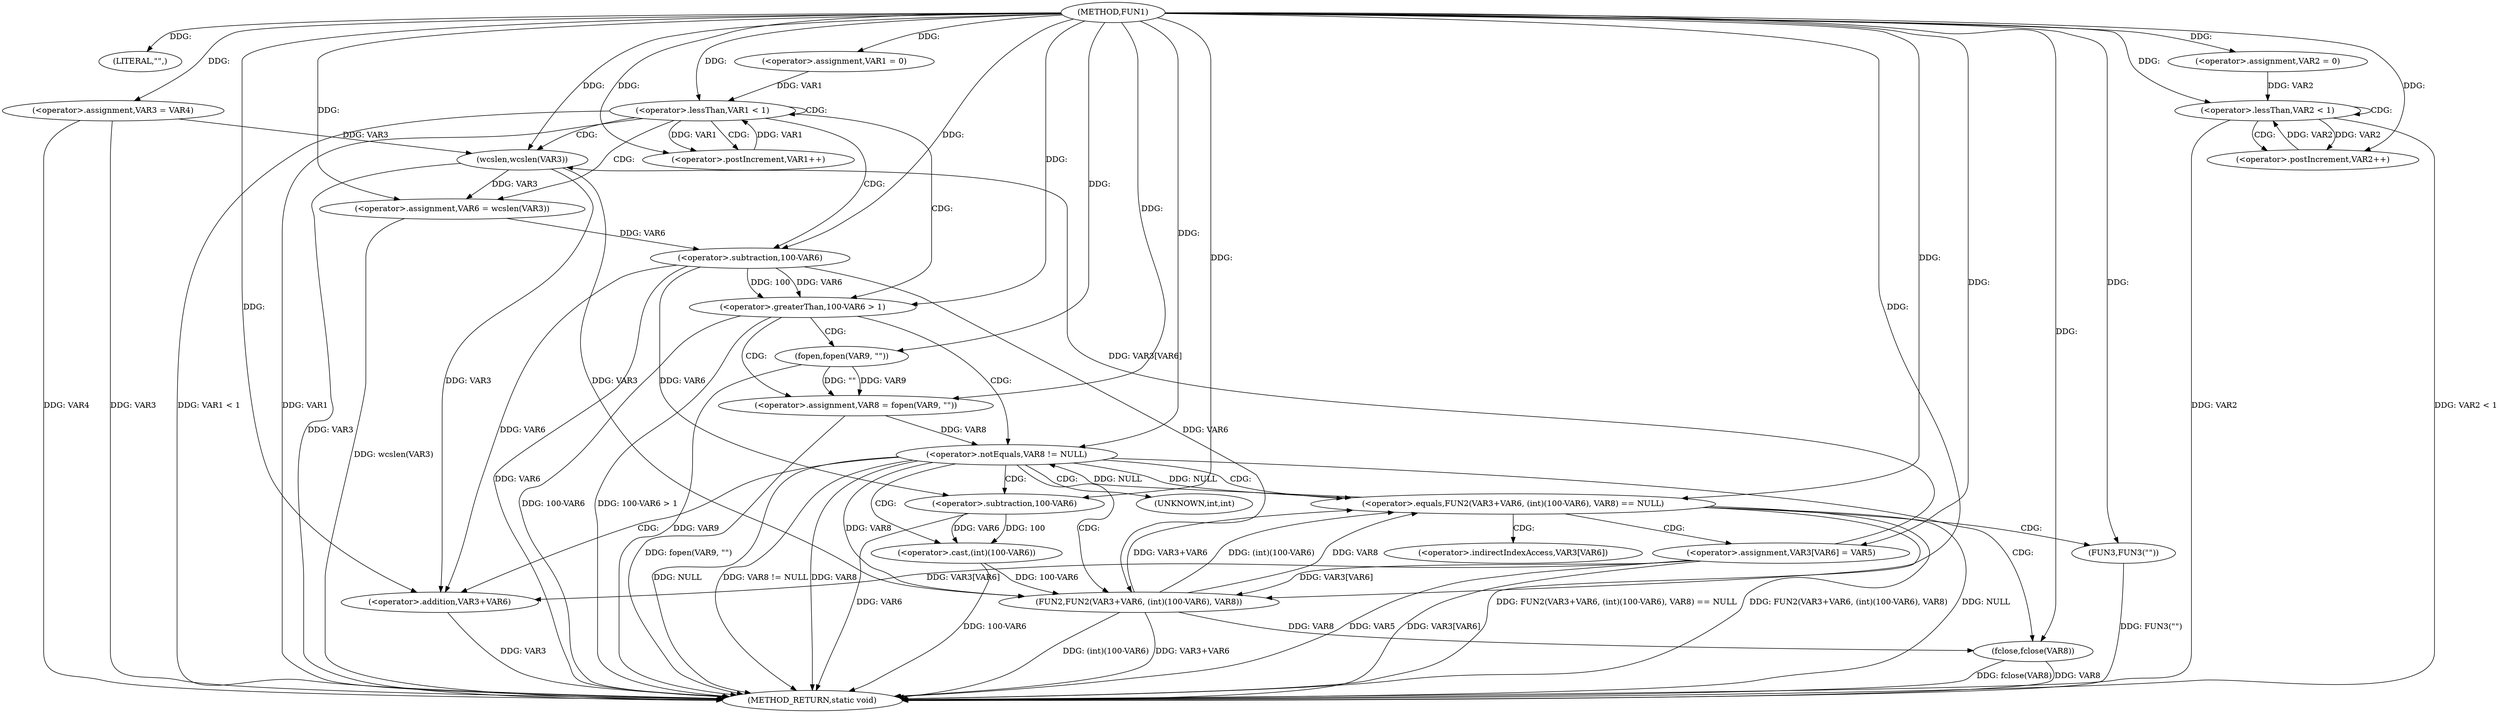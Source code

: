digraph FUN1 {  
"1000100" [label = "(METHOD,FUN1)" ]
"1000176" [label = "(METHOD_RETURN,static void)" ]
"1000105" [label = "(LITERAL,\"\",)" ]
"1000106" [label = "(<operator>.assignment,VAR3 = VAR4)" ]
"1000110" [label = "(<operator>.assignment,VAR1 = 0)" ]
"1000113" [label = "(<operator>.lessThan,VAR1 < 1)" ]
"1000116" [label = "(<operator>.postIncrement,VAR1++)" ]
"1000121" [label = "(<operator>.assignment,VAR6 = wcslen(VAR3))" ]
"1000123" [label = "(wcslen,wcslen(VAR3))" ]
"1000127" [label = "(<operator>.greaterThan,100-VAR6 > 1)" ]
"1000128" [label = "(<operator>.subtraction,100-VAR6)" ]
"1000133" [label = "(<operator>.assignment,VAR8 = fopen(VAR9, \"\"))" ]
"1000135" [label = "(fopen,fopen(VAR9, \"\"))" ]
"1000139" [label = "(<operator>.notEquals,VAR8 != NULL)" ]
"1000144" [label = "(<operator>.equals,FUN2(VAR3+VAR6, (int)(100-VAR6), VAR8) == NULL)" ]
"1000145" [label = "(FUN2,FUN2(VAR3+VAR6, (int)(100-VAR6), VAR8))" ]
"1000146" [label = "(<operator>.addition,VAR3+VAR6)" ]
"1000149" [label = "(<operator>.cast,(int)(100-VAR6))" ]
"1000151" [label = "(<operator>.subtraction,100-VAR6)" ]
"1000157" [label = "(FUN3,FUN3(\"\"))" ]
"1000159" [label = "(<operator>.assignment,VAR3[VAR6] = VAR5)" ]
"1000164" [label = "(fclose,fclose(VAR8))" ]
"1000167" [label = "(<operator>.assignment,VAR2 = 0)" ]
"1000170" [label = "(<operator>.lessThan,VAR2 < 1)" ]
"1000173" [label = "(<operator>.postIncrement,VAR2++)" ]
"1000150" [label = "(UNKNOWN,int,int)" ]
"1000160" [label = "(<operator>.indirectIndexAccess,VAR3[VAR6])" ]
  "1000106" -> "1000176"  [ label = "DDG: VAR4"] 
  "1000157" -> "1000176"  [ label = "DDG: FUN3(\"\")"] 
  "1000139" -> "1000176"  [ label = "DDG: VAR8"] 
  "1000145" -> "1000176"  [ label = "DDG: (int)(100-VAR6)"] 
  "1000170" -> "1000176"  [ label = "DDG: VAR2 < 1"] 
  "1000127" -> "1000176"  [ label = "DDG: 100-VAR6"] 
  "1000128" -> "1000176"  [ label = "DDG: VAR6"] 
  "1000164" -> "1000176"  [ label = "DDG: fclose(VAR8)"] 
  "1000106" -> "1000176"  [ label = "DDG: VAR3"] 
  "1000149" -> "1000176"  [ label = "DDG: 100-VAR6"] 
  "1000113" -> "1000176"  [ label = "DDG: VAR1"] 
  "1000159" -> "1000176"  [ label = "DDG: VAR3[VAR6]"] 
  "1000121" -> "1000176"  [ label = "DDG: wcslen(VAR3)"] 
  "1000139" -> "1000176"  [ label = "DDG: NULL"] 
  "1000139" -> "1000176"  [ label = "DDG: VAR8 != NULL"] 
  "1000144" -> "1000176"  [ label = "DDG: NULL"] 
  "1000144" -> "1000176"  [ label = "DDG: FUN2(VAR3+VAR6, (int)(100-VAR6), VAR8) == NULL"] 
  "1000127" -> "1000176"  [ label = "DDG: 100-VAR6 > 1"] 
  "1000151" -> "1000176"  [ label = "DDG: VAR6"] 
  "1000133" -> "1000176"  [ label = "DDG: fopen(VAR9, \"\")"] 
  "1000113" -> "1000176"  [ label = "DDG: VAR1 < 1"] 
  "1000135" -> "1000176"  [ label = "DDG: VAR9"] 
  "1000144" -> "1000176"  [ label = "DDG: FUN2(VAR3+VAR6, (int)(100-VAR6), VAR8)"] 
  "1000170" -> "1000176"  [ label = "DDG: VAR2"] 
  "1000159" -> "1000176"  [ label = "DDG: VAR5"] 
  "1000145" -> "1000176"  [ label = "DDG: VAR3+VAR6"] 
  "1000146" -> "1000176"  [ label = "DDG: VAR3"] 
  "1000123" -> "1000176"  [ label = "DDG: VAR3"] 
  "1000164" -> "1000176"  [ label = "DDG: VAR8"] 
  "1000100" -> "1000105"  [ label = "DDG: "] 
  "1000100" -> "1000106"  [ label = "DDG: "] 
  "1000100" -> "1000110"  [ label = "DDG: "] 
  "1000116" -> "1000113"  [ label = "DDG: VAR1"] 
  "1000110" -> "1000113"  [ label = "DDG: VAR1"] 
  "1000100" -> "1000113"  [ label = "DDG: "] 
  "1000113" -> "1000116"  [ label = "DDG: VAR1"] 
  "1000100" -> "1000116"  [ label = "DDG: "] 
  "1000123" -> "1000121"  [ label = "DDG: VAR3"] 
  "1000100" -> "1000121"  [ label = "DDG: "] 
  "1000106" -> "1000123"  [ label = "DDG: VAR3"] 
  "1000159" -> "1000123"  [ label = "DDG: VAR3[VAR6]"] 
  "1000100" -> "1000123"  [ label = "DDG: "] 
  "1000128" -> "1000127"  [ label = "DDG: 100"] 
  "1000128" -> "1000127"  [ label = "DDG: VAR6"] 
  "1000100" -> "1000128"  [ label = "DDG: "] 
  "1000121" -> "1000128"  [ label = "DDG: VAR6"] 
  "1000100" -> "1000127"  [ label = "DDG: "] 
  "1000135" -> "1000133"  [ label = "DDG: VAR9"] 
  "1000135" -> "1000133"  [ label = "DDG: \"\""] 
  "1000100" -> "1000133"  [ label = "DDG: "] 
  "1000100" -> "1000135"  [ label = "DDG: "] 
  "1000133" -> "1000139"  [ label = "DDG: VAR8"] 
  "1000100" -> "1000139"  [ label = "DDG: "] 
  "1000144" -> "1000139"  [ label = "DDG: NULL"] 
  "1000145" -> "1000144"  [ label = "DDG: VAR3+VAR6"] 
  "1000145" -> "1000144"  [ label = "DDG: (int)(100-VAR6)"] 
  "1000145" -> "1000144"  [ label = "DDG: VAR8"] 
  "1000159" -> "1000145"  [ label = "DDG: VAR3[VAR6]"] 
  "1000123" -> "1000145"  [ label = "DDG: VAR3"] 
  "1000100" -> "1000145"  [ label = "DDG: "] 
  "1000128" -> "1000145"  [ label = "DDG: VAR6"] 
  "1000159" -> "1000146"  [ label = "DDG: VAR3[VAR6]"] 
  "1000123" -> "1000146"  [ label = "DDG: VAR3"] 
  "1000100" -> "1000146"  [ label = "DDG: "] 
  "1000128" -> "1000146"  [ label = "DDG: VAR6"] 
  "1000149" -> "1000145"  [ label = "DDG: 100-VAR6"] 
  "1000151" -> "1000149"  [ label = "DDG: 100"] 
  "1000151" -> "1000149"  [ label = "DDG: VAR6"] 
  "1000100" -> "1000151"  [ label = "DDG: "] 
  "1000128" -> "1000151"  [ label = "DDG: VAR6"] 
  "1000139" -> "1000145"  [ label = "DDG: VAR8"] 
  "1000139" -> "1000144"  [ label = "DDG: NULL"] 
  "1000100" -> "1000144"  [ label = "DDG: "] 
  "1000100" -> "1000157"  [ label = "DDG: "] 
  "1000100" -> "1000159"  [ label = "DDG: "] 
  "1000145" -> "1000164"  [ label = "DDG: VAR8"] 
  "1000100" -> "1000164"  [ label = "DDG: "] 
  "1000100" -> "1000167"  [ label = "DDG: "] 
  "1000167" -> "1000170"  [ label = "DDG: VAR2"] 
  "1000173" -> "1000170"  [ label = "DDG: VAR2"] 
  "1000100" -> "1000170"  [ label = "DDG: "] 
  "1000170" -> "1000173"  [ label = "DDG: VAR2"] 
  "1000100" -> "1000173"  [ label = "DDG: "] 
  "1000113" -> "1000127"  [ label = "CDG: "] 
  "1000113" -> "1000128"  [ label = "CDG: "] 
  "1000113" -> "1000121"  [ label = "CDG: "] 
  "1000113" -> "1000116"  [ label = "CDG: "] 
  "1000113" -> "1000113"  [ label = "CDG: "] 
  "1000113" -> "1000123"  [ label = "CDG: "] 
  "1000127" -> "1000139"  [ label = "CDG: "] 
  "1000127" -> "1000135"  [ label = "CDG: "] 
  "1000127" -> "1000133"  [ label = "CDG: "] 
  "1000139" -> "1000164"  [ label = "CDG: "] 
  "1000139" -> "1000150"  [ label = "CDG: "] 
  "1000139" -> "1000144"  [ label = "CDG: "] 
  "1000139" -> "1000149"  [ label = "CDG: "] 
  "1000139" -> "1000151"  [ label = "CDG: "] 
  "1000139" -> "1000145"  [ label = "CDG: "] 
  "1000139" -> "1000146"  [ label = "CDG: "] 
  "1000144" -> "1000157"  [ label = "CDG: "] 
  "1000144" -> "1000159"  [ label = "CDG: "] 
  "1000144" -> "1000160"  [ label = "CDG: "] 
  "1000170" -> "1000173"  [ label = "CDG: "] 
  "1000170" -> "1000170"  [ label = "CDG: "] 
}
